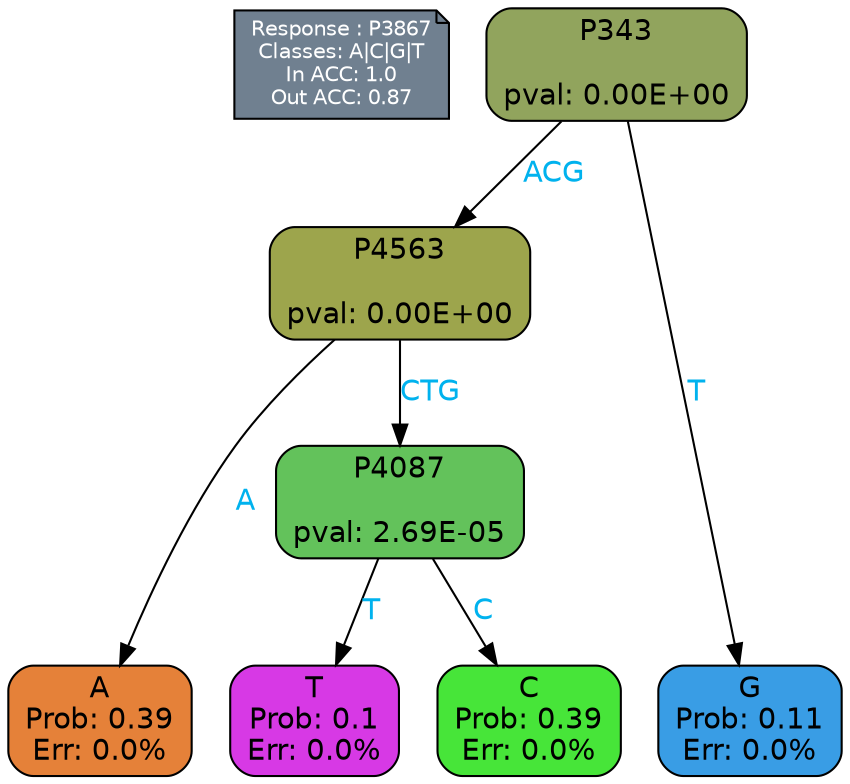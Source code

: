 digraph Tree {
node [shape=box, style="filled, rounded", color="black", fontname=helvetica] ;
graph [ranksep=equally, splines=polylines, bgcolor=transparent, dpi=600] ;
edge [fontname=helvetica] ;
LEGEND [label="Response : P3867
Classes: A|C|G|T
In ACC: 1.0
Out ACC: 0.87
",shape=note,align=left,style=filled,fillcolor="slategray",fontcolor="white",fontsize=10];1 [label="P343

pval: 0.00E+00", fillcolor="#91a45d"] ;
2 [label="P4563

pval: 0.00E+00", fillcolor="#9da54c"] ;
3 [label="A
Prob: 0.39
Err: 0.0%", fillcolor="#e58139"] ;
4 [label="P4087

pval: 2.69E-05", fillcolor="#63c25b"] ;
5 [label="T
Prob: 0.1
Err: 0.0%", fillcolor="#d739e5"] ;
6 [label="C
Prob: 0.39
Err: 0.0%", fillcolor="#47e539"] ;
7 [label="G
Prob: 0.11
Err: 0.0%", fillcolor="#399de5"] ;
1 -> 2 [label="ACG",fontcolor=deepskyblue2] ;
1 -> 7 [label="T",fontcolor=deepskyblue2] ;
2 -> 3 [label="A",fontcolor=deepskyblue2] ;
2 -> 4 [label="CTG",fontcolor=deepskyblue2] ;
4 -> 5 [label="T",fontcolor=deepskyblue2] ;
4 -> 6 [label="C",fontcolor=deepskyblue2] ;
{rank = same; 3;5;6;7;}{rank = same; LEGEND;1;}}